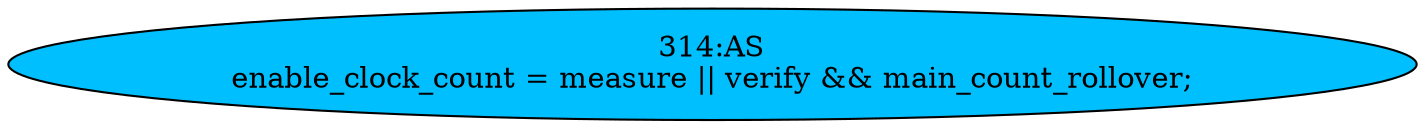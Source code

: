 strict digraph "" {
	node [label="\N"];
	"314:AS"	 [ast="<pyverilog.vparser.ast.Assign object at 0x7f7881749f50>",
		def_var="['enable_clock_count']",
		fillcolor=deepskyblue,
		label="314:AS
enable_clock_count = measure || verify && main_count_rollover;",
		statements="[]",
		style=filled,
		typ=Assign,
		use_var="['measure', 'verify', 'main_count_rollover']"];
}
